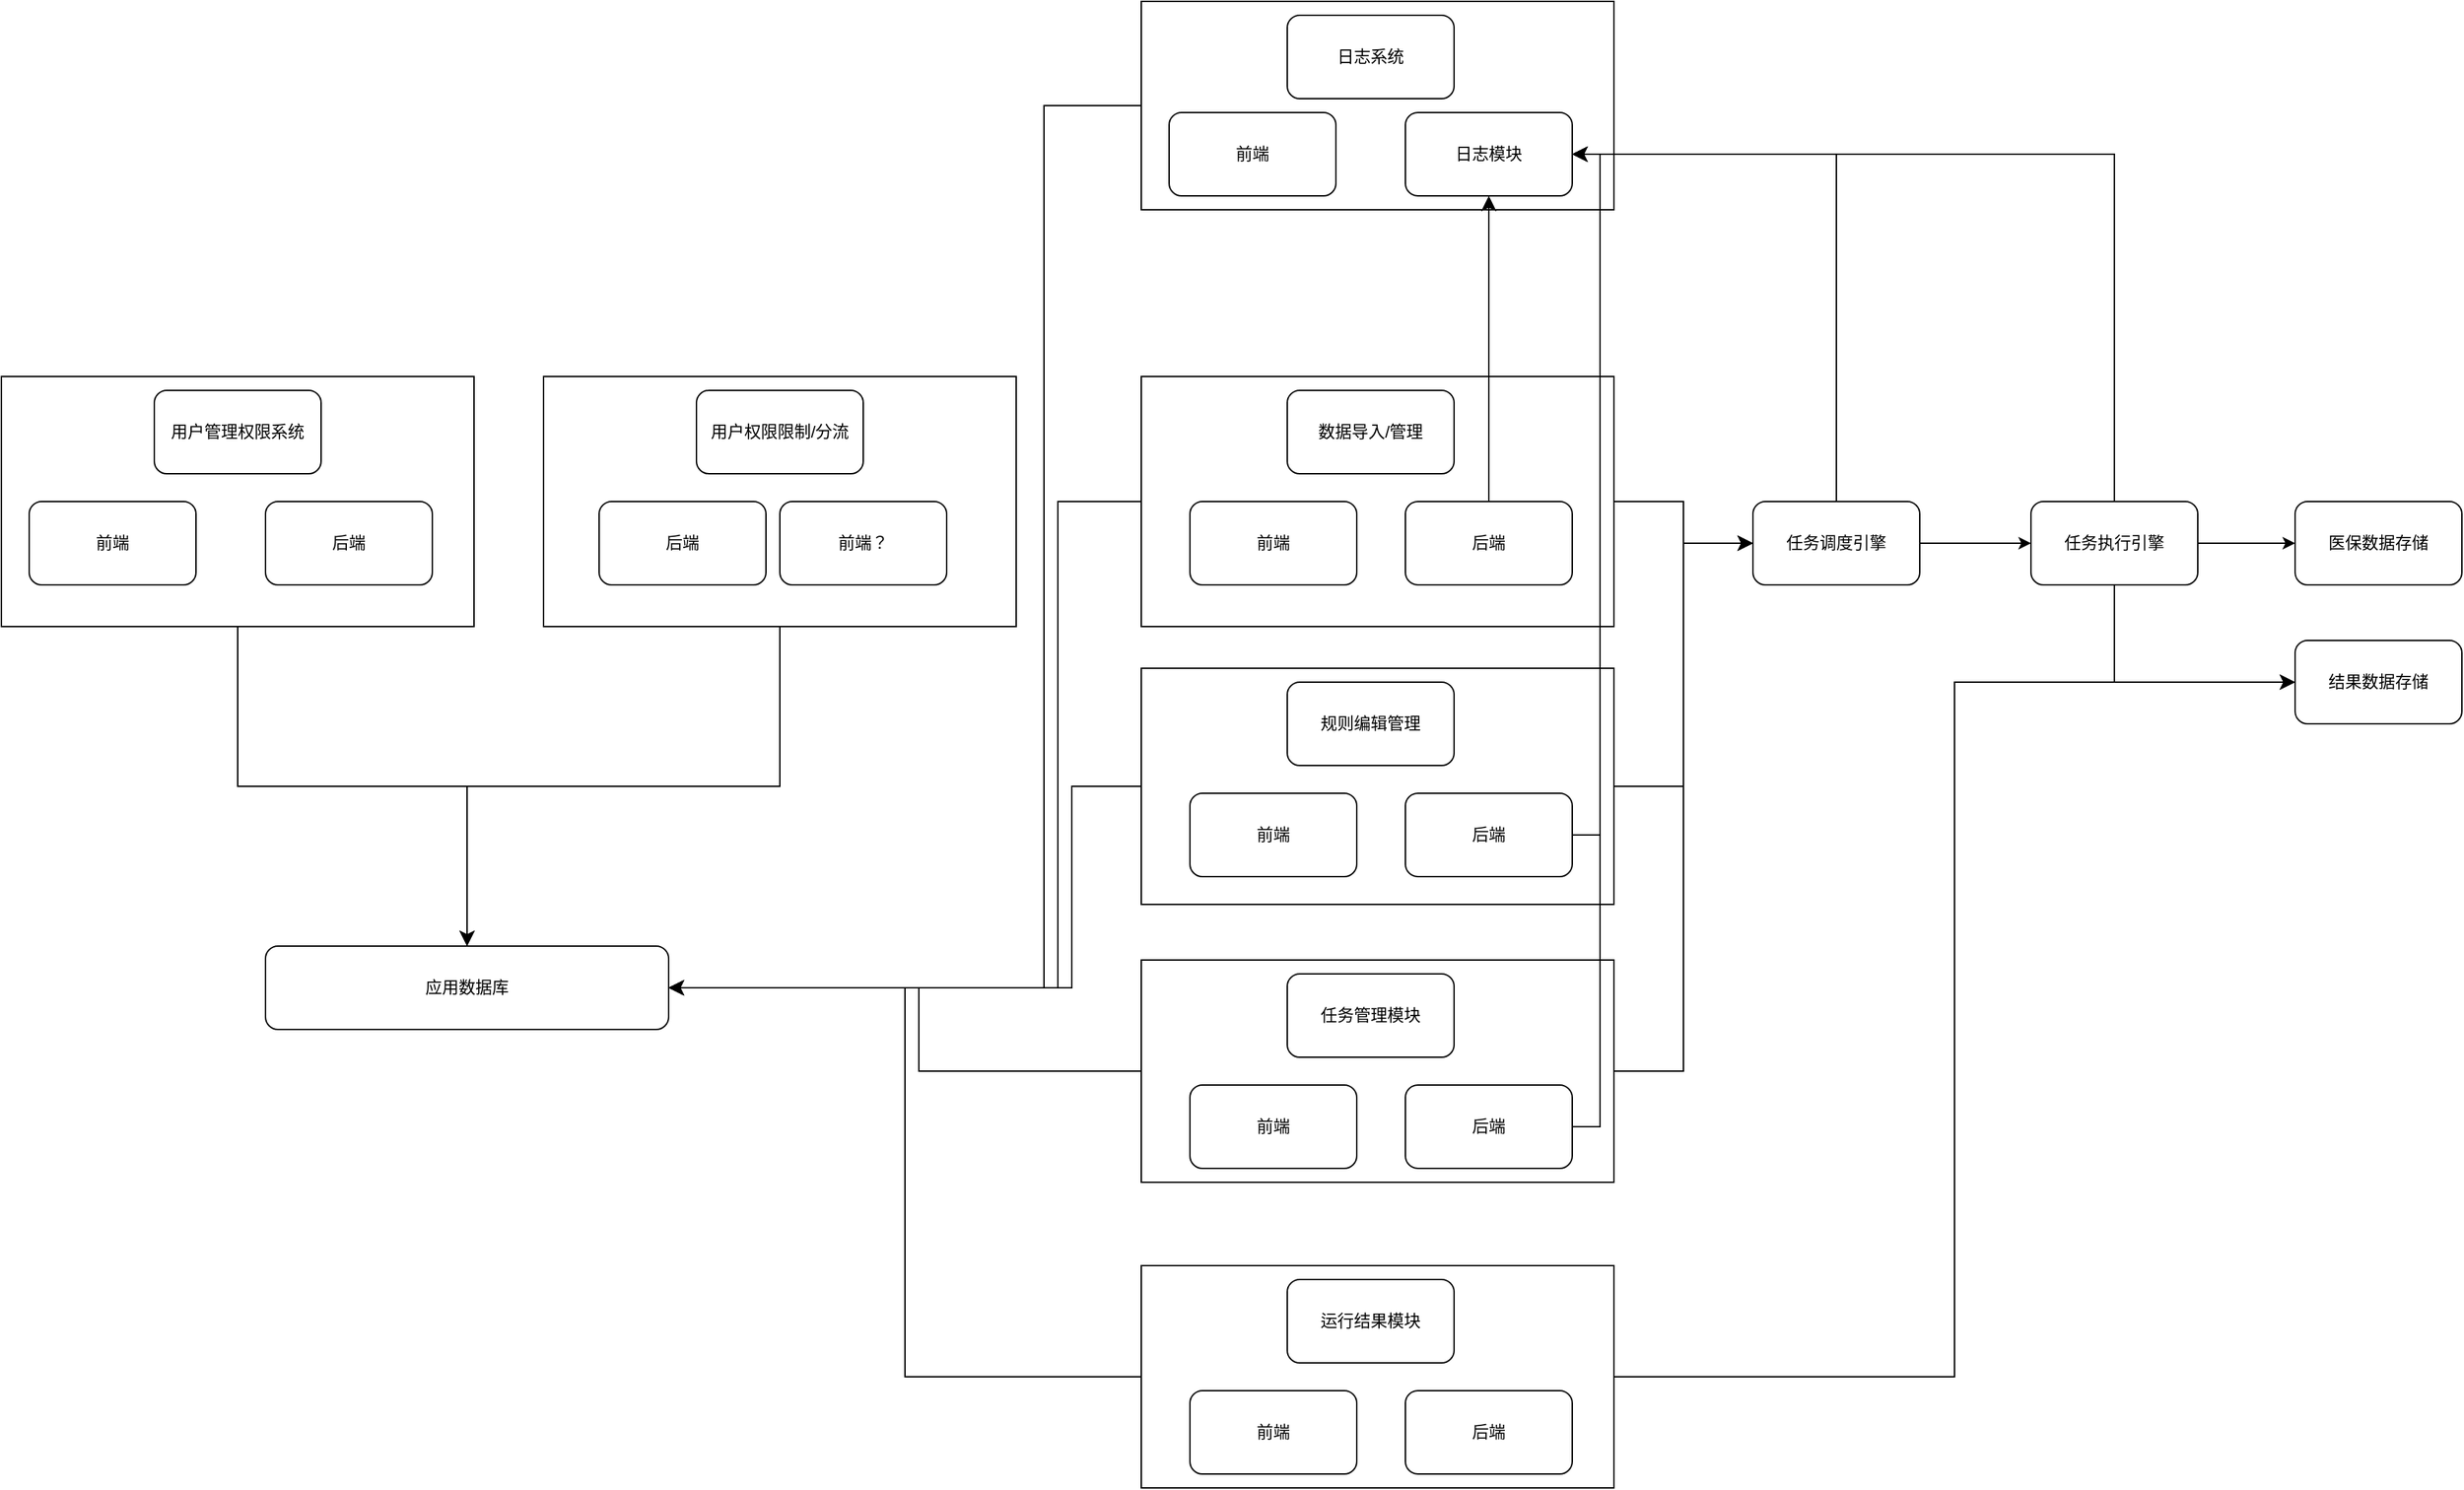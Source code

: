 <mxfile version="21.1.5" type="github" pages="2">
  <diagram name="模块架构" id="X2JeZNGttEWhe0TlvKYG">
    <mxGraphModel dx="2908" dy="1163" grid="1" gridSize="10" guides="1" tooltips="1" connect="1" arrows="1" fold="1" page="1" pageScale="1" pageWidth="850" pageHeight="1100" math="0" shadow="0">
      <root>
        <mxCell id="0" />
        <mxCell id="1" parent="0" />
        <mxCell id="zBPjSIByr8evdOQjtAYK-10" value="" style="rounded=0;whiteSpace=wrap;html=1;" parent="1" vertex="1">
          <mxGeometry x="-40" y="390" width="340" height="180" as="geometry" />
        </mxCell>
        <mxCell id="zBPjSIByr8evdOQjtAYK-4" value="" style="rounded=0;whiteSpace=wrap;html=1;" parent="1" vertex="1">
          <mxGeometry x="-430" y="390" width="340" height="180" as="geometry" />
        </mxCell>
        <mxCell id="zBPjSIByr8evdOQjtAYK-1" value="用户管理权限系统" style="rounded=1;whiteSpace=wrap;html=1;" parent="1" vertex="1">
          <mxGeometry x="-320" y="400" width="120" height="60" as="geometry" />
        </mxCell>
        <mxCell id="zBPjSIByr8evdOQjtAYK-2" value="前端" style="rounded=1;whiteSpace=wrap;html=1;" parent="1" vertex="1">
          <mxGeometry x="-410" y="480" width="120" height="60" as="geometry" />
        </mxCell>
        <mxCell id="zBPjSIByr8evdOQjtAYK-3" value="后端" style="rounded=1;whiteSpace=wrap;html=1;" parent="1" vertex="1">
          <mxGeometry x="-240" y="480" width="120" height="60" as="geometry" />
        </mxCell>
        <mxCell id="zBPjSIByr8evdOQjtAYK-5" value="应用数据库" style="rounded=1;whiteSpace=wrap;html=1;" parent="1" vertex="1">
          <mxGeometry x="-240" y="800" width="290" height="60" as="geometry" />
        </mxCell>
        <mxCell id="zBPjSIByr8evdOQjtAYK-7" value="" style="rounded=0;whiteSpace=wrap;html=1;" parent="1" vertex="1">
          <mxGeometry x="390" y="120" width="340" height="150" as="geometry" />
        </mxCell>
        <mxCell id="zBPjSIByr8evdOQjtAYK-8" value="日志系统" style="rounded=1;whiteSpace=wrap;html=1;" parent="1" vertex="1">
          <mxGeometry x="495" y="130" width="120" height="60" as="geometry" />
        </mxCell>
        <mxCell id="zBPjSIByr8evdOQjtAYK-9" value="用户权限限制/分流" style="rounded=1;whiteSpace=wrap;html=1;" parent="1" vertex="1">
          <mxGeometry x="70" y="400" width="120" height="60" as="geometry" />
        </mxCell>
        <mxCell id="zBPjSIByr8evdOQjtAYK-11" value="后端" style="rounded=1;whiteSpace=wrap;html=1;" parent="1" vertex="1">
          <mxGeometry y="480" width="120" height="60" as="geometry" />
        </mxCell>
        <mxCell id="zBPjSIByr8evdOQjtAYK-12" value="前端？" style="rounded=1;whiteSpace=wrap;html=1;" parent="1" vertex="1">
          <mxGeometry x="130" y="480" width="120" height="60" as="geometry" />
        </mxCell>
        <mxCell id="zBPjSIByr8evdOQjtAYK-13" value="" style="rounded=0;whiteSpace=wrap;html=1;" parent="1" vertex="1">
          <mxGeometry x="390" y="390" width="340" height="180" as="geometry" />
        </mxCell>
        <mxCell id="zBPjSIByr8evdOQjtAYK-14" value="数据导入/管理" style="rounded=1;whiteSpace=wrap;html=1;" parent="1" vertex="1">
          <mxGeometry x="495" y="400" width="120" height="60" as="geometry" />
        </mxCell>
        <mxCell id="zBPjSIByr8evdOQjtAYK-15" value="后端" style="rounded=1;whiteSpace=wrap;html=1;" parent="1" vertex="1">
          <mxGeometry x="580" y="480" width="120" height="60" as="geometry" />
        </mxCell>
        <mxCell id="zBPjSIByr8evdOQjtAYK-16" value="前端" style="rounded=1;whiteSpace=wrap;html=1;" parent="1" vertex="1">
          <mxGeometry x="425" y="480" width="120" height="60" as="geometry" />
        </mxCell>
        <mxCell id="zBPjSIByr8evdOQjtAYK-17" value="任务调度引擎" style="rounded=1;whiteSpace=wrap;html=1;" parent="1" vertex="1">
          <mxGeometry x="830" y="480" width="120" height="60" as="geometry" />
        </mxCell>
        <mxCell id="zBPjSIByr8evdOQjtAYK-26" value="医保数据存储" style="rounded=1;whiteSpace=wrap;html=1;" parent="1" vertex="1">
          <mxGeometry x="1220" y="480" width="120" height="60" as="geometry" />
        </mxCell>
        <mxCell id="zBPjSIByr8evdOQjtAYK-27" value="" style="edgeStyle=elbowEdgeStyle;elbow=vertical;endArrow=classic;html=1;curved=0;rounded=0;endSize=8;startSize=8;exitX=0.5;exitY=1;exitDx=0;exitDy=0;entryX=0.5;entryY=0;entryDx=0;entryDy=0;" parent="1" source="zBPjSIByr8evdOQjtAYK-4" target="zBPjSIByr8evdOQjtAYK-5" edge="1">
          <mxGeometry width="50" height="50" relative="1" as="geometry">
            <mxPoint x="400" y="660" as="sourcePoint" />
            <mxPoint x="450" y="610" as="targetPoint" />
          </mxGeometry>
        </mxCell>
        <mxCell id="zBPjSIByr8evdOQjtAYK-28" value="" style="edgeStyle=elbowEdgeStyle;elbow=vertical;endArrow=classic;html=1;curved=0;rounded=0;endSize=8;startSize=8;exitX=0.5;exitY=1;exitDx=0;exitDy=0;entryX=0.5;entryY=0;entryDx=0;entryDy=0;" parent="1" source="zBPjSIByr8evdOQjtAYK-10" target="zBPjSIByr8evdOQjtAYK-5" edge="1">
          <mxGeometry width="50" height="50" relative="1" as="geometry">
            <mxPoint x="-250" y="580" as="sourcePoint" />
            <mxPoint x="-85" y="810" as="targetPoint" />
          </mxGeometry>
        </mxCell>
        <mxCell id="zBPjSIByr8evdOQjtAYK-29" value="" style="group" parent="1" vertex="1" connectable="0">
          <mxGeometry x="390" y="600" width="340" height="170" as="geometry" />
        </mxCell>
        <mxCell id="zBPjSIByr8evdOQjtAYK-18" value="" style="rounded=0;whiteSpace=wrap;html=1;" parent="zBPjSIByr8evdOQjtAYK-29" vertex="1">
          <mxGeometry width="340" height="170" as="geometry" />
        </mxCell>
        <mxCell id="zBPjSIByr8evdOQjtAYK-19" value="规则编辑管理" style="rounded=1;whiteSpace=wrap;html=1;" parent="zBPjSIByr8evdOQjtAYK-29" vertex="1">
          <mxGeometry x="105" y="10" width="120" height="60" as="geometry" />
        </mxCell>
        <mxCell id="zBPjSIByr8evdOQjtAYK-20" value="后端" style="rounded=1;whiteSpace=wrap;html=1;" parent="zBPjSIByr8evdOQjtAYK-29" vertex="1">
          <mxGeometry x="190" y="90" width="120" height="60" as="geometry" />
        </mxCell>
        <mxCell id="zBPjSIByr8evdOQjtAYK-21" value="前端" style="rounded=1;whiteSpace=wrap;html=1;" parent="zBPjSIByr8evdOQjtAYK-29" vertex="1">
          <mxGeometry x="35" y="90" width="120" height="60" as="geometry" />
        </mxCell>
        <mxCell id="zBPjSIByr8evdOQjtAYK-30" value="" style="group" parent="1" vertex="1" connectable="0">
          <mxGeometry x="390" y="810" width="340" height="160" as="geometry" />
        </mxCell>
        <mxCell id="zBPjSIByr8evdOQjtAYK-22" value="" style="rounded=0;whiteSpace=wrap;html=1;" parent="zBPjSIByr8evdOQjtAYK-30" vertex="1">
          <mxGeometry width="340" height="160" as="geometry" />
        </mxCell>
        <mxCell id="zBPjSIByr8evdOQjtAYK-23" value="任务管理模块" style="rounded=1;whiteSpace=wrap;html=1;" parent="zBPjSIByr8evdOQjtAYK-30" vertex="1">
          <mxGeometry x="105" y="10" width="120" height="60" as="geometry" />
        </mxCell>
        <mxCell id="zBPjSIByr8evdOQjtAYK-24" value="后端" style="rounded=1;whiteSpace=wrap;html=1;" parent="zBPjSIByr8evdOQjtAYK-30" vertex="1">
          <mxGeometry x="190" y="90" width="120" height="60" as="geometry" />
        </mxCell>
        <mxCell id="zBPjSIByr8evdOQjtAYK-25" value="前端" style="rounded=1;whiteSpace=wrap;html=1;" parent="zBPjSIByr8evdOQjtAYK-30" vertex="1">
          <mxGeometry x="35" y="90" width="120" height="60" as="geometry" />
        </mxCell>
        <mxCell id="zBPjSIByr8evdOQjtAYK-31" value="" style="edgeStyle=elbowEdgeStyle;elbow=horizontal;endArrow=classic;html=1;curved=0;rounded=0;endSize=8;startSize=8;exitX=0;exitY=0.5;exitDx=0;exitDy=0;entryX=1;entryY=0.5;entryDx=0;entryDy=0;" parent="1" source="zBPjSIByr8evdOQjtAYK-13" target="zBPjSIByr8evdOQjtAYK-5" edge="1">
          <mxGeometry width="50" height="50" relative="1" as="geometry">
            <mxPoint x="410" y="670" as="sourcePoint" />
            <mxPoint x="460" y="620" as="targetPoint" />
            <Array as="points">
              <mxPoint x="330" y="670" />
            </Array>
          </mxGeometry>
        </mxCell>
        <mxCell id="zBPjSIByr8evdOQjtAYK-32" value="" style="edgeStyle=elbowEdgeStyle;elbow=horizontal;endArrow=classic;html=1;curved=0;rounded=0;endSize=8;startSize=8;exitX=0;exitY=0.5;exitDx=0;exitDy=0;entryX=1;entryY=0.5;entryDx=0;entryDy=0;" parent="1" source="zBPjSIByr8evdOQjtAYK-18" target="zBPjSIByr8evdOQjtAYK-5" edge="1">
          <mxGeometry width="50" height="50" relative="1" as="geometry">
            <mxPoint x="400" y="490" as="sourcePoint" />
            <mxPoint x="60" y="840" as="targetPoint" />
            <Array as="points">
              <mxPoint x="340" y="680" />
            </Array>
          </mxGeometry>
        </mxCell>
        <mxCell id="zBPjSIByr8evdOQjtAYK-33" value="" style="edgeStyle=elbowEdgeStyle;elbow=horizontal;endArrow=classic;html=1;curved=0;rounded=0;endSize=8;startSize=8;exitX=0;exitY=0.5;exitDx=0;exitDy=0;entryX=1;entryY=0.5;entryDx=0;entryDy=0;" parent="1" source="zBPjSIByr8evdOQjtAYK-22" target="zBPjSIByr8evdOQjtAYK-5" edge="1">
          <mxGeometry width="50" height="50" relative="1" as="geometry">
            <mxPoint x="400" y="695" as="sourcePoint" />
            <mxPoint x="60" y="840" as="targetPoint" />
            <Array as="points">
              <mxPoint x="230" y="840" />
            </Array>
          </mxGeometry>
        </mxCell>
        <mxCell id="zBPjSIByr8evdOQjtAYK-34" value="" style="edgeStyle=elbowEdgeStyle;elbow=horizontal;endArrow=classic;html=1;curved=0;rounded=0;endSize=8;startSize=8;entryX=0;entryY=0.5;entryDx=0;entryDy=0;" parent="1" source="zBPjSIByr8evdOQjtAYK-18" target="zBPjSIByr8evdOQjtAYK-17" edge="1">
          <mxGeometry width="50" height="50" relative="1" as="geometry">
            <mxPoint x="410" y="670" as="sourcePoint" />
            <mxPoint x="460" y="620" as="targetPoint" />
          </mxGeometry>
        </mxCell>
        <mxCell id="zBPjSIByr8evdOQjtAYK-35" value="" style="edgeStyle=elbowEdgeStyle;elbow=horizontal;endArrow=classic;html=1;curved=0;rounded=0;endSize=8;startSize=8;entryX=0;entryY=0.5;entryDx=0;entryDy=0;exitX=1;exitY=0.5;exitDx=0;exitDy=0;" parent="1" source="zBPjSIByr8evdOQjtAYK-13" target="zBPjSIByr8evdOQjtAYK-17" edge="1">
          <mxGeometry width="50" height="50" relative="1" as="geometry">
            <mxPoint x="740" y="695" as="sourcePoint" />
            <mxPoint x="840" y="520" as="targetPoint" />
          </mxGeometry>
        </mxCell>
        <mxCell id="zBPjSIByr8evdOQjtAYK-36" value="" style="edgeStyle=elbowEdgeStyle;elbow=horizontal;endArrow=classic;html=1;curved=0;rounded=0;endSize=8;startSize=8;entryX=0;entryY=0.5;entryDx=0;entryDy=0;exitX=1;exitY=0.5;exitDx=0;exitDy=0;" parent="1" source="zBPjSIByr8evdOQjtAYK-22" target="zBPjSIByr8evdOQjtAYK-17" edge="1">
          <mxGeometry width="50" height="50" relative="1" as="geometry">
            <mxPoint x="740" y="695" as="sourcePoint" />
            <mxPoint x="840" y="520" as="targetPoint" />
          </mxGeometry>
        </mxCell>
        <mxCell id="zBPjSIByr8evdOQjtAYK-37" value="" style="endArrow=classic;html=1;rounded=0;entryX=0;entryY=0.5;entryDx=0;entryDy=0;exitX=1;exitY=0.5;exitDx=0;exitDy=0;" parent="1" source="zBPjSIByr8evdOQjtAYK-45" target="zBPjSIByr8evdOQjtAYK-26" edge="1">
          <mxGeometry width="50" height="50" relative="1" as="geometry">
            <mxPoint x="1140" y="510" as="sourcePoint" />
            <mxPoint x="650" y="620" as="targetPoint" />
          </mxGeometry>
        </mxCell>
        <mxCell id="zBPjSIByr8evdOQjtAYK-38" value="前端" style="rounded=1;whiteSpace=wrap;html=1;" parent="1" vertex="1">
          <mxGeometry x="410" y="200" width="120" height="60" as="geometry" />
        </mxCell>
        <mxCell id="zBPjSIByr8evdOQjtAYK-39" value="日志模块" style="rounded=1;whiteSpace=wrap;html=1;" parent="1" vertex="1">
          <mxGeometry x="580" y="200" width="120" height="60" as="geometry" />
        </mxCell>
        <mxCell id="zBPjSIByr8evdOQjtAYK-40" value="" style="edgeStyle=elbowEdgeStyle;elbow=horizontal;endArrow=classic;html=1;curved=0;rounded=0;endSize=8;startSize=8;exitX=0;exitY=0.5;exitDx=0;exitDy=0;entryX=1;entryY=0.5;entryDx=0;entryDy=0;" parent="1" source="zBPjSIByr8evdOQjtAYK-7" target="zBPjSIByr8evdOQjtAYK-5" edge="1">
          <mxGeometry width="50" height="50" relative="1" as="geometry">
            <mxPoint x="400" y="900" as="sourcePoint" />
            <mxPoint x="60" y="840" as="targetPoint" />
            <Array as="points">
              <mxPoint x="320" y="530" />
            </Array>
          </mxGeometry>
        </mxCell>
        <mxCell id="zBPjSIByr8evdOQjtAYK-41" value="" style="edgeStyle=elbowEdgeStyle;elbow=vertical;endArrow=classic;html=1;curved=0;rounded=0;endSize=8;startSize=8;exitX=0.5;exitY=0;exitDx=0;exitDy=0;entryX=1;entryY=0.5;entryDx=0;entryDy=0;" parent="1" source="zBPjSIByr8evdOQjtAYK-17" target="zBPjSIByr8evdOQjtAYK-39" edge="1">
          <mxGeometry width="50" height="50" relative="1" as="geometry">
            <mxPoint x="410" y="560" as="sourcePoint" />
            <mxPoint x="460" y="510" as="targetPoint" />
            <Array as="points">
              <mxPoint x="820" y="230" />
            </Array>
          </mxGeometry>
        </mxCell>
        <mxCell id="zBPjSIByr8evdOQjtAYK-42" value="" style="edgeStyle=elbowEdgeStyle;elbow=vertical;endArrow=classic;html=1;curved=0;rounded=0;endSize=8;startSize=8;entryX=0.5;entryY=1;entryDx=0;entryDy=0;exitX=0.5;exitY=0;exitDx=0;exitDy=0;" parent="1" source="zBPjSIByr8evdOQjtAYK-15" target="zBPjSIByr8evdOQjtAYK-39" edge="1">
          <mxGeometry width="50" height="50" relative="1" as="geometry">
            <mxPoint x="410" y="560" as="sourcePoint" />
            <mxPoint x="460" y="510" as="targetPoint" />
          </mxGeometry>
        </mxCell>
        <mxCell id="zBPjSIByr8evdOQjtAYK-43" value="" style="edgeStyle=elbowEdgeStyle;elbow=vertical;endArrow=classic;html=1;curved=0;rounded=0;endSize=8;startSize=8;entryX=1;entryY=0.5;entryDx=0;entryDy=0;exitX=1;exitY=0.5;exitDx=0;exitDy=0;" parent="1" source="zBPjSIByr8evdOQjtAYK-20" target="zBPjSIByr8evdOQjtAYK-39" edge="1">
          <mxGeometry width="50" height="50" relative="1" as="geometry">
            <mxPoint x="650" y="490" as="sourcePoint" />
            <mxPoint x="650" y="270" as="targetPoint" />
            <Array as="points">
              <mxPoint x="720" y="480" />
            </Array>
          </mxGeometry>
        </mxCell>
        <mxCell id="zBPjSIByr8evdOQjtAYK-44" value="" style="edgeStyle=elbowEdgeStyle;elbow=vertical;endArrow=classic;html=1;curved=0;rounded=0;endSize=8;startSize=8;exitX=1;exitY=0.5;exitDx=0;exitDy=0;entryX=1;entryY=0.5;entryDx=0;entryDy=0;" parent="1" source="zBPjSIByr8evdOQjtAYK-24" target="zBPjSIByr8evdOQjtAYK-39" edge="1">
          <mxGeometry width="50" height="50" relative="1" as="geometry">
            <mxPoint x="710" y="730" as="sourcePoint" />
            <mxPoint x="710" y="240" as="targetPoint" />
            <Array as="points">
              <mxPoint x="720" y="930" />
            </Array>
          </mxGeometry>
        </mxCell>
        <mxCell id="zBPjSIByr8evdOQjtAYK-45" value="任务执行引擎" style="rounded=1;whiteSpace=wrap;html=1;" parent="1" vertex="1">
          <mxGeometry x="1030" y="480" width="120" height="60" as="geometry" />
        </mxCell>
        <mxCell id="zBPjSIByr8evdOQjtAYK-46" value="" style="endArrow=classic;html=1;rounded=0;exitX=1;exitY=0.5;exitDx=0;exitDy=0;entryX=0;entryY=0.5;entryDx=0;entryDy=0;" parent="1" source="zBPjSIByr8evdOQjtAYK-17" target="zBPjSIByr8evdOQjtAYK-45" edge="1">
          <mxGeometry width="50" height="50" relative="1" as="geometry">
            <mxPoint x="1160" y="520" as="sourcePoint" />
            <mxPoint x="1010" y="480" as="targetPoint" />
          </mxGeometry>
        </mxCell>
        <mxCell id="zBPjSIByr8evdOQjtAYK-47" value="" style="edgeStyle=elbowEdgeStyle;elbow=vertical;endArrow=classic;html=1;curved=0;rounded=0;endSize=8;startSize=8;exitX=0.5;exitY=0;exitDx=0;exitDy=0;entryX=1;entryY=0.5;entryDx=0;entryDy=0;" parent="1" source="zBPjSIByr8evdOQjtAYK-45" target="zBPjSIByr8evdOQjtAYK-39" edge="1">
          <mxGeometry width="50" height="50" relative="1" as="geometry">
            <mxPoint x="900" y="490" as="sourcePoint" />
            <mxPoint x="710" y="240" as="targetPoint" />
            <Array as="points">
              <mxPoint x="900" y="230" />
            </Array>
          </mxGeometry>
        </mxCell>
        <mxCell id="aXtnEgnxSbcdx4EIXjEe-1" value="结果数据存储" style="rounded=1;whiteSpace=wrap;html=1;" vertex="1" parent="1">
          <mxGeometry x="1220" y="580" width="120" height="60" as="geometry" />
        </mxCell>
        <mxCell id="aXtnEgnxSbcdx4EIXjEe-2" value="" style="edgeStyle=segmentEdgeStyle;endArrow=classic;html=1;curved=0;rounded=0;endSize=8;startSize=8;entryX=0;entryY=0.5;entryDx=0;entryDy=0;exitX=0.5;exitY=1;exitDx=0;exitDy=0;" edge="1" parent="1" source="zBPjSIByr8evdOQjtAYK-45" target="aXtnEgnxSbcdx4EIXjEe-1">
          <mxGeometry width="50" height="50" relative="1" as="geometry">
            <mxPoint x="550" y="570" as="sourcePoint" />
            <mxPoint x="600" y="520" as="targetPoint" />
            <Array as="points">
              <mxPoint x="1090" y="610" />
            </Array>
          </mxGeometry>
        </mxCell>
        <mxCell id="aXtnEgnxSbcdx4EIXjEe-3" value="" style="group" vertex="1" connectable="0" parent="1">
          <mxGeometry x="390" y="1030" width="340" height="160" as="geometry" />
        </mxCell>
        <mxCell id="aXtnEgnxSbcdx4EIXjEe-4" value="" style="rounded=0;whiteSpace=wrap;html=1;" vertex="1" parent="aXtnEgnxSbcdx4EIXjEe-3">
          <mxGeometry width="340" height="160" as="geometry" />
        </mxCell>
        <mxCell id="aXtnEgnxSbcdx4EIXjEe-5" value="运行结果模块" style="rounded=1;whiteSpace=wrap;html=1;" vertex="1" parent="aXtnEgnxSbcdx4EIXjEe-3">
          <mxGeometry x="105" y="10" width="120" height="60" as="geometry" />
        </mxCell>
        <mxCell id="aXtnEgnxSbcdx4EIXjEe-6" value="后端" style="rounded=1;whiteSpace=wrap;html=1;" vertex="1" parent="aXtnEgnxSbcdx4EIXjEe-3">
          <mxGeometry x="190" y="90" width="120" height="60" as="geometry" />
        </mxCell>
        <mxCell id="aXtnEgnxSbcdx4EIXjEe-7" value="前端" style="rounded=1;whiteSpace=wrap;html=1;" vertex="1" parent="aXtnEgnxSbcdx4EIXjEe-3">
          <mxGeometry x="35" y="90" width="120" height="60" as="geometry" />
        </mxCell>
        <mxCell id="aXtnEgnxSbcdx4EIXjEe-8" value="" style="edgeStyle=elbowEdgeStyle;elbow=horizontal;endArrow=classic;html=1;curved=0;rounded=0;endSize=8;startSize=8;entryX=1;entryY=0.5;entryDx=0;entryDy=0;exitX=0;exitY=0.5;exitDx=0;exitDy=0;" edge="1" parent="1" source="aXtnEgnxSbcdx4EIXjEe-4" target="zBPjSIByr8evdOQjtAYK-5">
          <mxGeometry width="50" height="50" relative="1" as="geometry">
            <mxPoint x="550" y="760" as="sourcePoint" />
            <mxPoint x="600" y="710" as="targetPoint" />
          </mxGeometry>
        </mxCell>
        <mxCell id="aXtnEgnxSbcdx4EIXjEe-9" value="" style="edgeStyle=elbowEdgeStyle;elbow=horizontal;endArrow=classic;html=1;curved=0;rounded=0;endSize=8;startSize=8;entryX=0;entryY=0.5;entryDx=0;entryDy=0;exitX=1;exitY=0.5;exitDx=0;exitDy=0;" edge="1" parent="1" source="aXtnEgnxSbcdx4EIXjEe-4" target="aXtnEgnxSbcdx4EIXjEe-1">
          <mxGeometry width="50" height="50" relative="1" as="geometry">
            <mxPoint x="400" y="1120" as="sourcePoint" />
            <mxPoint x="60" y="840" as="targetPoint" />
          </mxGeometry>
        </mxCell>
      </root>
    </mxGraphModel>
  </diagram>
  <diagram id="PkHHG-rbIKo9PlBgIii0" name="业务核心流程">
    <mxGraphModel dx="2908" dy="1163" grid="1" gridSize="10" guides="1" tooltips="1" connect="1" arrows="1" fold="1" page="1" pageScale="1" pageWidth="850" pageHeight="1100" math="0" shadow="0">
      <root>
        <mxCell id="0" />
        <mxCell id="1" parent="0" />
        <mxCell id="SUtvVfrPen3qPG97QCa7-21" value="" style="rounded=0;whiteSpace=wrap;html=1;" vertex="1" parent="1">
          <mxGeometry x="-180" y="80" width="580" height="770" as="geometry" />
        </mxCell>
        <mxCell id="SUtvVfrPen3qPG97QCa7-1" value="规则" style="rounded=1;whiteSpace=wrap;html=1;" vertex="1" parent="1">
          <mxGeometry x="60" y="210" width="120" height="60" as="geometry" />
        </mxCell>
        <mxCell id="SUtvVfrPen3qPG97QCa7-2" value="规则-版本" style="rounded=1;whiteSpace=wrap;html=1;" vertex="1" parent="1">
          <mxGeometry x="260" y="130" width="120" height="60" as="geometry" />
        </mxCell>
        <mxCell id="SUtvVfrPen3qPG97QCa7-3" value="规则-版本" style="rounded=1;whiteSpace=wrap;html=1;" vertex="1" parent="1">
          <mxGeometry x="260" y="210" width="120" height="60" as="geometry" />
        </mxCell>
        <mxCell id="SUtvVfrPen3qPG97QCa7-4" value="规则-版本" style="rounded=1;whiteSpace=wrap;html=1;" vertex="1" parent="1">
          <mxGeometry x="260" y="290" width="120" height="60" as="geometry" />
        </mxCell>
        <mxCell id="SUtvVfrPen3qPG97QCa7-5" value="" style="edgeStyle=elbowEdgeStyle;elbow=horizontal;endArrow=classic;html=1;curved=0;rounded=0;endSize=8;startSize=8;entryX=0;entryY=0.5;entryDx=0;entryDy=0;exitX=1;exitY=0.5;exitDx=0;exitDy=0;" edge="1" parent="1" source="SUtvVfrPen3qPG97QCa7-1" target="SUtvVfrPen3qPG97QCa7-2">
          <mxGeometry width="50" height="50" relative="1" as="geometry">
            <mxPoint x="400" y="620" as="sourcePoint" />
            <mxPoint x="450" y="570" as="targetPoint" />
          </mxGeometry>
        </mxCell>
        <mxCell id="SUtvVfrPen3qPG97QCa7-6" value="" style="endArrow=classic;html=1;rounded=0;entryX=0;entryY=0.5;entryDx=0;entryDy=0;exitX=1;exitY=0.5;exitDx=0;exitDy=0;" edge="1" parent="1" source="SUtvVfrPen3qPG97QCa7-1" target="SUtvVfrPen3qPG97QCa7-3">
          <mxGeometry width="50" height="50" relative="1" as="geometry">
            <mxPoint x="400" y="620" as="sourcePoint" />
            <mxPoint x="450" y="570" as="targetPoint" />
          </mxGeometry>
        </mxCell>
        <mxCell id="SUtvVfrPen3qPG97QCa7-7" value="" style="edgeStyle=elbowEdgeStyle;elbow=horizontal;endArrow=classic;html=1;curved=0;rounded=0;endSize=8;startSize=8;entryX=0;entryY=0.5;entryDx=0;entryDy=0;exitX=1;exitY=0.5;exitDx=0;exitDy=0;" edge="1" parent="1" source="SUtvVfrPen3qPG97QCa7-1" target="SUtvVfrPen3qPG97QCa7-4">
          <mxGeometry width="50" height="50" relative="1" as="geometry">
            <mxPoint x="190" y="250" as="sourcePoint" />
            <mxPoint x="270" y="170" as="targetPoint" />
          </mxGeometry>
        </mxCell>
        <mxCell id="SUtvVfrPen3qPG97QCa7-8" value="规则集" style="rounded=1;whiteSpace=wrap;html=1;" vertex="1" parent="1">
          <mxGeometry x="-150" y="210" width="120" height="60" as="geometry" />
        </mxCell>
        <mxCell id="SUtvVfrPen3qPG97QCa7-11" value="数据集" style="rounded=1;whiteSpace=wrap;html=1;" vertex="1" parent="1">
          <mxGeometry x="60" y="430" width="120" height="60" as="geometry" />
        </mxCell>
        <mxCell id="SUtvVfrPen3qPG97QCa7-12" value="任务" style="rounded=1;whiteSpace=wrap;html=1;" vertex="1" parent="1">
          <mxGeometry x="60" y="600" width="120" height="60" as="geometry" />
        </mxCell>
        <mxCell id="SUtvVfrPen3qPG97QCa7-13" value="用户" style="rounded=1;whiteSpace=wrap;html=1;" vertex="1" parent="1">
          <mxGeometry x="-540" y="600" width="120" height="60" as="geometry" />
        </mxCell>
        <mxCell id="SUtvVfrPen3qPG97QCa7-14" value="" style="edgeStyle=segmentEdgeStyle;endArrow=classic;html=1;curved=0;rounded=0;endSize=8;startSize=8;exitX=0;exitY=0.5;exitDx=0;exitDy=0;entryX=0.5;entryY=1;entryDx=0;entryDy=0;" edge="1" parent="1" source="SUtvVfrPen3qPG97QCa7-12" target="SUtvVfrPen3qPG97QCa7-8">
          <mxGeometry width="50" height="50" relative="1" as="geometry">
            <mxPoint x="400" y="620" as="sourcePoint" />
            <mxPoint x="450" y="570" as="targetPoint" />
          </mxGeometry>
        </mxCell>
        <mxCell id="SUtvVfrPen3qPG97QCa7-15" value="" style="endArrow=classic;html=1;rounded=0;entryX=0.5;entryY=1;entryDx=0;entryDy=0;exitX=0.5;exitY=0;exitDx=0;exitDy=0;" edge="1" parent="1" source="SUtvVfrPen3qPG97QCa7-12" target="SUtvVfrPen3qPG97QCa7-11">
          <mxGeometry width="50" height="50" relative="1" as="geometry">
            <mxPoint x="400" y="620" as="sourcePoint" />
            <mxPoint x="450" y="570" as="targetPoint" />
          </mxGeometry>
        </mxCell>
        <mxCell id="SUtvVfrPen3qPG97QCa7-16" value="" style="edgeStyle=elbowEdgeStyle;elbow=horizontal;endArrow=classic;html=1;curved=0;rounded=0;endSize=8;startSize=8;entryX=0.5;entryY=1;entryDx=0;entryDy=0;" edge="1" parent="1" target="SUtvVfrPen3qPG97QCa7-4">
          <mxGeometry width="50" height="50" relative="1" as="geometry">
            <mxPoint x="180" y="630" as="sourcePoint" />
            <mxPoint x="450" y="570" as="targetPoint" />
            <Array as="points">
              <mxPoint x="320" y="540" />
            </Array>
          </mxGeometry>
        </mxCell>
        <mxCell id="SUtvVfrPen3qPG97QCa7-17" value="日志" style="rounded=1;whiteSpace=wrap;html=1;" vertex="1" parent="1">
          <mxGeometry x="-420" y="1000" width="120" height="60" as="geometry" />
        </mxCell>
        <mxCell id="SUtvVfrPen3qPG97QCa7-18" value="" style="edgeStyle=segmentEdgeStyle;endArrow=classic;html=1;curved=0;rounded=0;endSize=8;startSize=8;entryX=0.5;entryY=1;entryDx=0;entryDy=0;exitX=0;exitY=0.5;exitDx=0;exitDy=0;" edge="1" parent="1" source="SUtvVfrPen3qPG97QCa7-17" target="SUtvVfrPen3qPG97QCa7-13">
          <mxGeometry width="50" height="50" relative="1" as="geometry">
            <mxPoint x="400" y="620" as="sourcePoint" />
            <mxPoint x="450" y="570" as="targetPoint" />
          </mxGeometry>
        </mxCell>
        <mxCell id="SUtvVfrPen3qPG97QCa7-19" value="风控结果" style="rounded=1;whiteSpace=wrap;html=1;" vertex="1" parent="1">
          <mxGeometry x="60" y="760" width="120" height="60" as="geometry" />
        </mxCell>
        <mxCell id="SUtvVfrPen3qPG97QCa7-20" value="" style="endArrow=classic;html=1;rounded=0;exitX=0.5;exitY=1;exitDx=0;exitDy=0;entryX=0.5;entryY=0;entryDx=0;entryDy=0;" edge="1" parent="1" source="SUtvVfrPen3qPG97QCa7-12" target="SUtvVfrPen3qPG97QCa7-19">
          <mxGeometry width="50" height="50" relative="1" as="geometry">
            <mxPoint x="400" y="620" as="sourcePoint" />
            <mxPoint x="450" y="570" as="targetPoint" />
          </mxGeometry>
        </mxCell>
        <mxCell id="SUtvVfrPen3qPG97QCa7-22" value="" style="edgeStyle=elbowEdgeStyle;elbow=horizontal;endArrow=classic;html=1;curved=0;rounded=0;endSize=8;startSize=8;exitX=1;exitY=0.5;exitDx=0;exitDy=0;entryX=0;entryY=0.5;entryDx=0;entryDy=0;" edge="1" parent="1" source="SUtvVfrPen3qPG97QCa7-17" target="SUtvVfrPen3qPG97QCa7-21">
          <mxGeometry width="50" height="50" relative="1" as="geometry">
            <mxPoint x="400" y="620" as="sourcePoint" />
            <mxPoint x="450" y="570" as="targetPoint" />
          </mxGeometry>
        </mxCell>
        <mxCell id="SUtvVfrPen3qPG97QCa7-23" value="" style="edgeStyle=elbowEdgeStyle;elbow=horizontal;endArrow=classic;html=1;curved=0;rounded=0;endSize=8;startSize=8;exitX=0.5;exitY=0;exitDx=0;exitDy=0;entryX=0.5;entryY=0;entryDx=0;entryDy=0;" edge="1" parent="1" source="SUtvVfrPen3qPG97QCa7-8" target="SUtvVfrPen3qPG97QCa7-2">
          <mxGeometry width="50" height="50" relative="1" as="geometry">
            <mxPoint x="400" y="590" as="sourcePoint" />
            <mxPoint x="450" y="540" as="targetPoint" />
            <Array as="points">
              <mxPoint y="100" />
              <mxPoint x="90" y="160" />
            </Array>
          </mxGeometry>
        </mxCell>
        <mxCell id="SUtvVfrPen3qPG97QCa7-24" value="包含" style="text;html=1;strokeColor=none;fillColor=none;align=center;verticalAlign=middle;whiteSpace=wrap;rounded=0;" vertex="1" parent="1">
          <mxGeometry x="90" y="100" width="60" height="30" as="geometry" />
        </mxCell>
      </root>
    </mxGraphModel>
  </diagram>
</mxfile>
